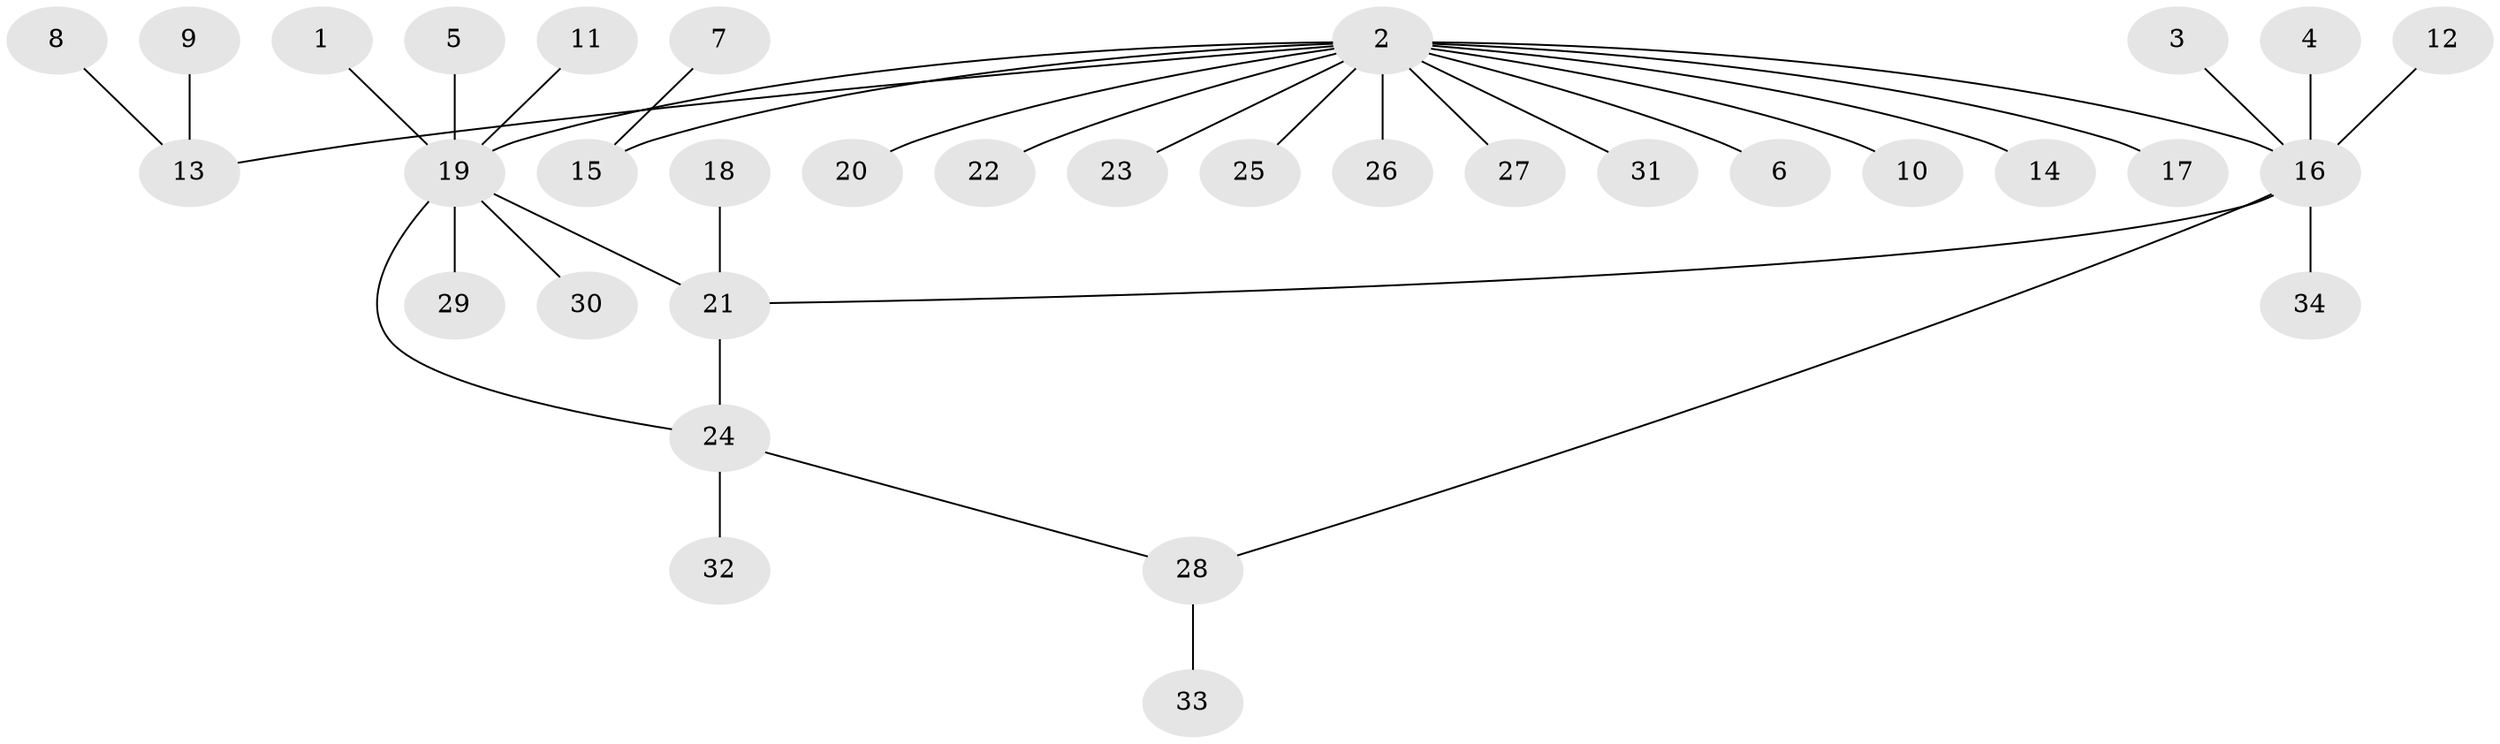 // original degree distribution, {2: 0.16176470588235295, 17: 0.014705882352941176, 4: 0.029411764705882353, 9: 0.014705882352941176, 3: 0.07352941176470588, 10: 0.014705882352941176, 7: 0.014705882352941176, 5: 0.029411764705882353, 1: 0.6470588235294118}
// Generated by graph-tools (version 1.1) at 2025/26/03/09/25 03:26:01]
// undirected, 34 vertices, 36 edges
graph export_dot {
graph [start="1"]
  node [color=gray90,style=filled];
  1;
  2;
  3;
  4;
  5;
  6;
  7;
  8;
  9;
  10;
  11;
  12;
  13;
  14;
  15;
  16;
  17;
  18;
  19;
  20;
  21;
  22;
  23;
  24;
  25;
  26;
  27;
  28;
  29;
  30;
  31;
  32;
  33;
  34;
  1 -- 19 [weight=1.0];
  2 -- 6 [weight=1.0];
  2 -- 10 [weight=1.0];
  2 -- 13 [weight=1.0];
  2 -- 14 [weight=1.0];
  2 -- 15 [weight=1.0];
  2 -- 16 [weight=1.0];
  2 -- 17 [weight=1.0];
  2 -- 19 [weight=1.0];
  2 -- 20 [weight=1.0];
  2 -- 22 [weight=1.0];
  2 -- 23 [weight=1.0];
  2 -- 25 [weight=1.0];
  2 -- 26 [weight=1.0];
  2 -- 27 [weight=1.0];
  2 -- 31 [weight=1.0];
  3 -- 16 [weight=1.0];
  4 -- 16 [weight=1.0];
  5 -- 19 [weight=1.0];
  7 -- 15 [weight=1.0];
  8 -- 13 [weight=1.0];
  9 -- 13 [weight=1.0];
  11 -- 19 [weight=1.0];
  12 -- 16 [weight=1.0];
  16 -- 21 [weight=1.0];
  16 -- 28 [weight=1.0];
  16 -- 34 [weight=1.0];
  18 -- 21 [weight=1.0];
  19 -- 21 [weight=1.0];
  19 -- 24 [weight=1.0];
  19 -- 29 [weight=1.0];
  19 -- 30 [weight=1.0];
  21 -- 24 [weight=1.0];
  24 -- 28 [weight=1.0];
  24 -- 32 [weight=1.0];
  28 -- 33 [weight=1.0];
}
